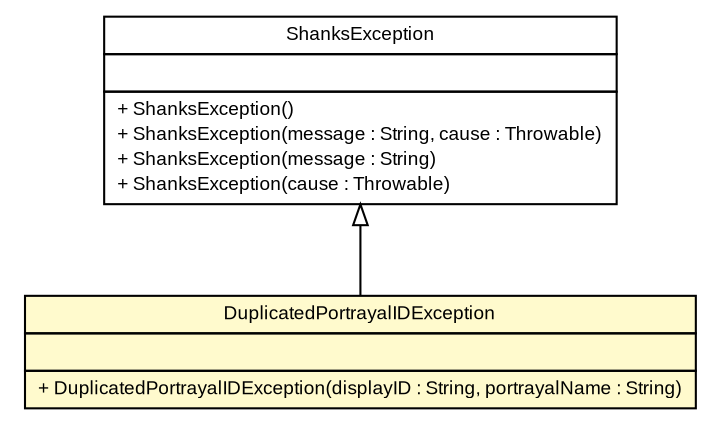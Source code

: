 #!/usr/local/bin/dot
#
# Class diagram 
# Generated by UMLGraph version 5.1 (http://www.umlgraph.org/)
#

digraph G {
	edge [fontname="arial",fontsize=10,labelfontname="arial",labelfontsize=10];
	node [fontname="arial",fontsize=10,shape=plaintext];
	nodesep=0.25;
	ranksep=0.5;
	// es.upm.dit.gsi.shanks.exception.ShanksException
	c7430 [label=<<table title="es.upm.dit.gsi.shanks.exception.ShanksException" border="0" cellborder="1" cellspacing="0" cellpadding="2" port="p" href="../../../../exception/ShanksException.html">
		<tr><td><table border="0" cellspacing="0" cellpadding="1">
<tr><td align="center" balign="center"> ShanksException </td></tr>
		</table></td></tr>
		<tr><td><table border="0" cellspacing="0" cellpadding="1">
<tr><td align="left" balign="left">  </td></tr>
		</table></td></tr>
		<tr><td><table border="0" cellspacing="0" cellpadding="1">
<tr><td align="left" balign="left"> + ShanksException() </td></tr>
<tr><td align="left" balign="left"> + ShanksException(message : String, cause : Throwable) </td></tr>
<tr><td align="left" balign="left"> + ShanksException(message : String) </td></tr>
<tr><td align="left" balign="left"> + ShanksException(cause : Throwable) </td></tr>
		</table></td></tr>
		</table>>, fontname="arial", fontcolor="black", fontsize=9.0];
	// es.upm.dit.gsi.shanks.model.scenario.portrayal.exception.DuplicatedPortrayalIDException
	c7470 [label=<<table title="es.upm.dit.gsi.shanks.model.scenario.portrayal.exception.DuplicatedPortrayalIDException" border="0" cellborder="1" cellspacing="0" cellpadding="2" port="p" bgcolor="lemonChiffon" href="./DuplicatedPortrayalIDException.html">
		<tr><td><table border="0" cellspacing="0" cellpadding="1">
<tr><td align="center" balign="center"> DuplicatedPortrayalIDException </td></tr>
		</table></td></tr>
		<tr><td><table border="0" cellspacing="0" cellpadding="1">
<tr><td align="left" balign="left">  </td></tr>
		</table></td></tr>
		<tr><td><table border="0" cellspacing="0" cellpadding="1">
<tr><td align="left" balign="left"> + DuplicatedPortrayalIDException(displayID : String, portrayalName : String) </td></tr>
		</table></td></tr>
		</table>>, fontname="arial", fontcolor="black", fontsize=9.0];
	//es.upm.dit.gsi.shanks.model.scenario.portrayal.exception.DuplicatedPortrayalIDException extends es.upm.dit.gsi.shanks.exception.ShanksException
	c7430:p -> c7470:p [dir=back,arrowtail=empty];
}

